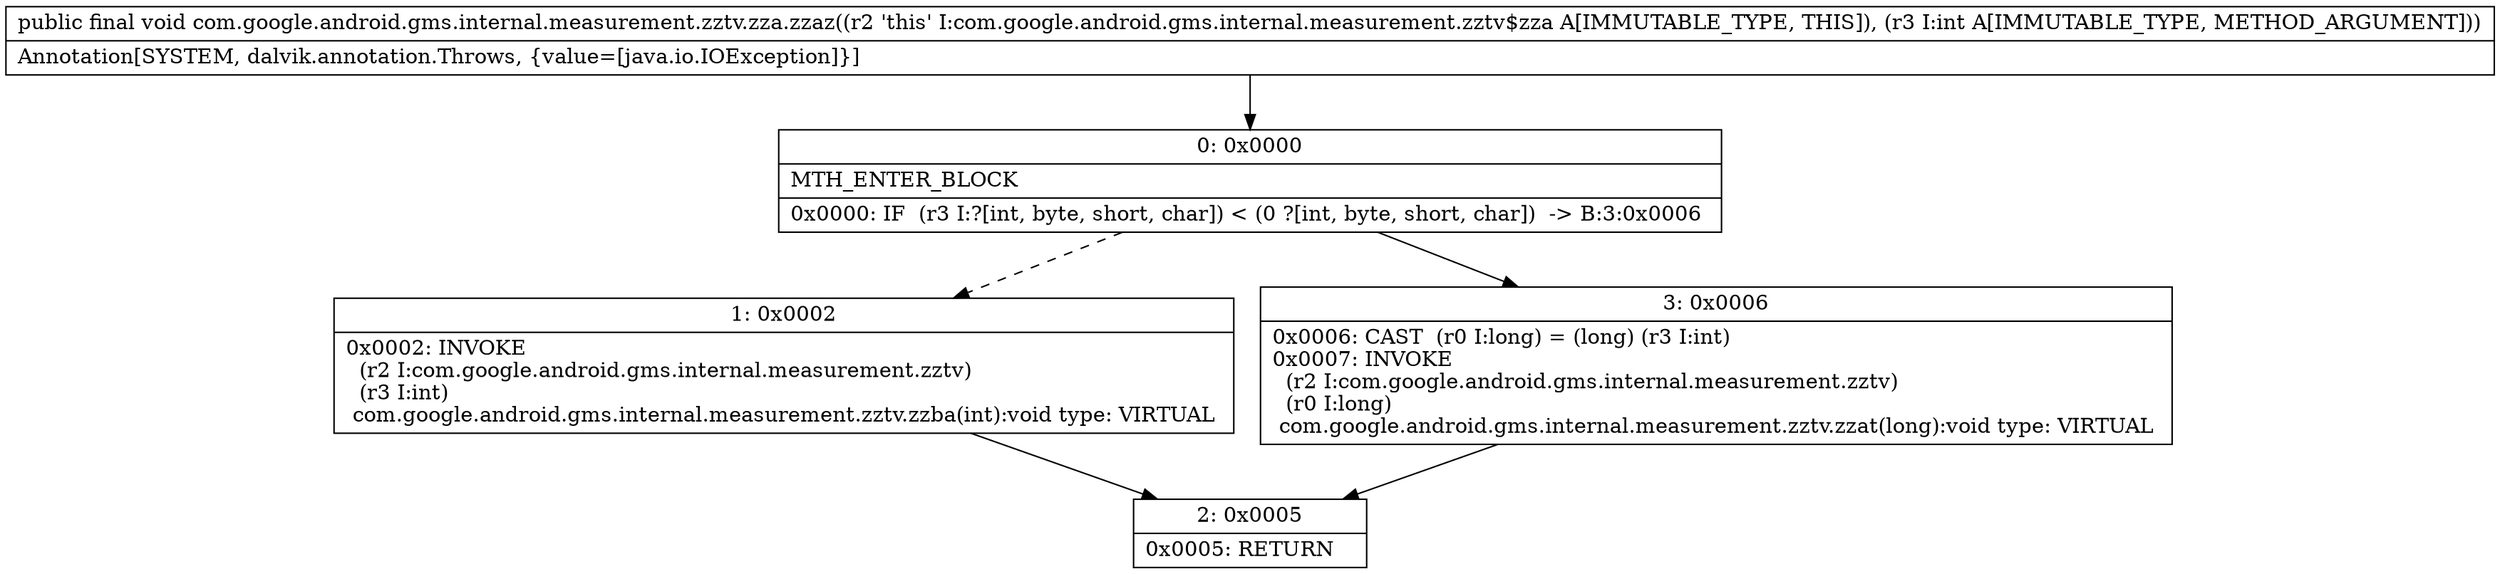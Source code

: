 digraph "CFG forcom.google.android.gms.internal.measurement.zztv.zza.zzaz(I)V" {
Node_0 [shape=record,label="{0\:\ 0x0000|MTH_ENTER_BLOCK\l|0x0000: IF  (r3 I:?[int, byte, short, char]) \< (0 ?[int, byte, short, char])  \-\> B:3:0x0006 \l}"];
Node_1 [shape=record,label="{1\:\ 0x0002|0x0002: INVOKE  \l  (r2 I:com.google.android.gms.internal.measurement.zztv)\l  (r3 I:int)\l com.google.android.gms.internal.measurement.zztv.zzba(int):void type: VIRTUAL \l}"];
Node_2 [shape=record,label="{2\:\ 0x0005|0x0005: RETURN   \l}"];
Node_3 [shape=record,label="{3\:\ 0x0006|0x0006: CAST  (r0 I:long) = (long) (r3 I:int) \l0x0007: INVOKE  \l  (r2 I:com.google.android.gms.internal.measurement.zztv)\l  (r0 I:long)\l com.google.android.gms.internal.measurement.zztv.zzat(long):void type: VIRTUAL \l}"];
MethodNode[shape=record,label="{public final void com.google.android.gms.internal.measurement.zztv.zza.zzaz((r2 'this' I:com.google.android.gms.internal.measurement.zztv$zza A[IMMUTABLE_TYPE, THIS]), (r3 I:int A[IMMUTABLE_TYPE, METHOD_ARGUMENT]))  | Annotation[SYSTEM, dalvik.annotation.Throws, \{value=[java.io.IOException]\}]\l}"];
MethodNode -> Node_0;
Node_0 -> Node_1[style=dashed];
Node_0 -> Node_3;
Node_1 -> Node_2;
Node_3 -> Node_2;
}

